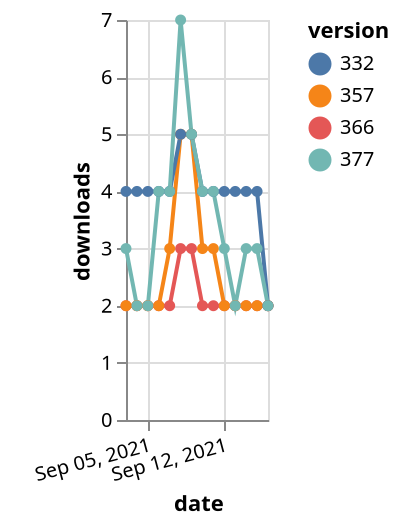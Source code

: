 {"$schema": "https://vega.github.io/schema/vega-lite/v5.json", "description": "A simple bar chart with embedded data.", "data": {"values": [{"date": "2021-09-03", "total": 2432, "delta": 2, "version": "366"}, {"date": "2021-09-04", "total": 2434, "delta": 2, "version": "366"}, {"date": "2021-09-05", "total": 2436, "delta": 2, "version": "366"}, {"date": "2021-09-06", "total": 2438, "delta": 2, "version": "366"}, {"date": "2021-09-07", "total": 2440, "delta": 2, "version": "366"}, {"date": "2021-09-08", "total": 2443, "delta": 3, "version": "366"}, {"date": "2021-09-09", "total": 2446, "delta": 3, "version": "366"}, {"date": "2021-09-10", "total": 2448, "delta": 2, "version": "366"}, {"date": "2021-09-11", "total": 2450, "delta": 2, "version": "366"}, {"date": "2021-09-12", "total": 2452, "delta": 2, "version": "366"}, {"date": "2021-09-13", "total": 2454, "delta": 2, "version": "366"}, {"date": "2021-09-14", "total": 2456, "delta": 2, "version": "366"}, {"date": "2021-09-15", "total": 2458, "delta": 2, "version": "366"}, {"date": "2021-09-16", "total": 2460, "delta": 2, "version": "366"}, {"date": "2021-09-03", "total": 3650, "delta": 2, "version": "357"}, {"date": "2021-09-04", "total": 3652, "delta": 2, "version": "357"}, {"date": "2021-09-05", "total": 3654, "delta": 2, "version": "357"}, {"date": "2021-09-06", "total": 3656, "delta": 2, "version": "357"}, {"date": "2021-09-07", "total": 3659, "delta": 3, "version": "357"}, {"date": "2021-09-08", "total": 3664, "delta": 5, "version": "357"}, {"date": "2021-09-09", "total": 3669, "delta": 5, "version": "357"}, {"date": "2021-09-10", "total": 3672, "delta": 3, "version": "357"}, {"date": "2021-09-11", "total": 3675, "delta": 3, "version": "357"}, {"date": "2021-09-12", "total": 3677, "delta": 2, "version": "357"}, {"date": "2021-09-13", "total": 3679, "delta": 2, "version": "357"}, {"date": "2021-09-14", "total": 3681, "delta": 2, "version": "357"}, {"date": "2021-09-15", "total": 3683, "delta": 2, "version": "357"}, {"date": "2021-09-16", "total": 3685, "delta": 2, "version": "357"}, {"date": "2021-09-03", "total": 5093, "delta": 4, "version": "332"}, {"date": "2021-09-04", "total": 5097, "delta": 4, "version": "332"}, {"date": "2021-09-05", "total": 5101, "delta": 4, "version": "332"}, {"date": "2021-09-06", "total": 5105, "delta": 4, "version": "332"}, {"date": "2021-09-07", "total": 5109, "delta": 4, "version": "332"}, {"date": "2021-09-08", "total": 5114, "delta": 5, "version": "332"}, {"date": "2021-09-09", "total": 5119, "delta": 5, "version": "332"}, {"date": "2021-09-10", "total": 5123, "delta": 4, "version": "332"}, {"date": "2021-09-11", "total": 5127, "delta": 4, "version": "332"}, {"date": "2021-09-12", "total": 5131, "delta": 4, "version": "332"}, {"date": "2021-09-13", "total": 5135, "delta": 4, "version": "332"}, {"date": "2021-09-14", "total": 5139, "delta": 4, "version": "332"}, {"date": "2021-09-15", "total": 5143, "delta": 4, "version": "332"}, {"date": "2021-09-16", "total": 5145, "delta": 2, "version": "332"}, {"date": "2021-09-03", "total": 2723, "delta": 3, "version": "377"}, {"date": "2021-09-04", "total": 2725, "delta": 2, "version": "377"}, {"date": "2021-09-05", "total": 2727, "delta": 2, "version": "377"}, {"date": "2021-09-06", "total": 2731, "delta": 4, "version": "377"}, {"date": "2021-09-07", "total": 2735, "delta": 4, "version": "377"}, {"date": "2021-09-08", "total": 2742, "delta": 7, "version": "377"}, {"date": "2021-09-09", "total": 2747, "delta": 5, "version": "377"}, {"date": "2021-09-10", "total": 2751, "delta": 4, "version": "377"}, {"date": "2021-09-11", "total": 2755, "delta": 4, "version": "377"}, {"date": "2021-09-12", "total": 2758, "delta": 3, "version": "377"}, {"date": "2021-09-13", "total": 2760, "delta": 2, "version": "377"}, {"date": "2021-09-14", "total": 2763, "delta": 3, "version": "377"}, {"date": "2021-09-15", "total": 2766, "delta": 3, "version": "377"}, {"date": "2021-09-16", "total": 2768, "delta": 2, "version": "377"}]}, "width": "container", "mark": {"type": "line", "point": {"filled": true}}, "encoding": {"x": {"field": "date", "type": "temporal", "timeUnit": "yearmonthdate", "title": "date", "axis": {"labelAngle": -15}}, "y": {"field": "delta", "type": "quantitative", "title": "downloads"}, "color": {"field": "version", "type": "nominal"}, "tooltip": {"field": "delta"}}}